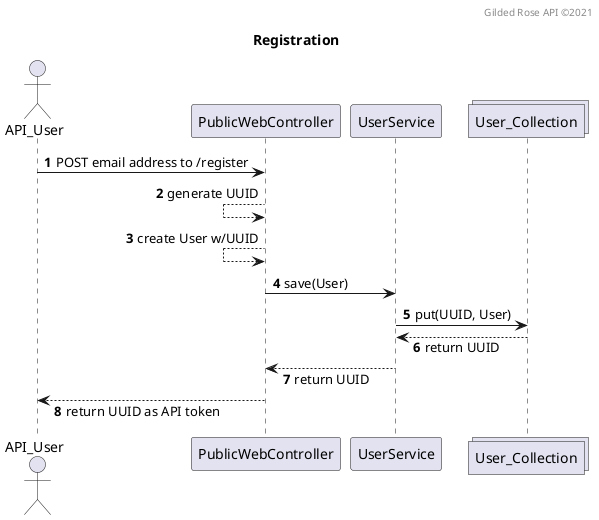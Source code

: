 @startuml
skinparam responseMessageBelowArrow true
autonumber

title Registration
header Gilded Rose API ©2021

actor API_User
participant PublicWebController
participant UserService
collections User_Collection

API_User -> PublicWebController : POST email address to /register
PublicWebController <-- PublicWebController : generate UUID
PublicWebController <-- PublicWebController : create User w/UUID
PublicWebController -> UserService : save(User)
UserService -> User_Collection : put(UUID, User)
UserService <-- User_Collection : return UUID
PublicWebController <-- UserService : return UUID
API_User <-- PublicWebController : return UUID as API token
@enduml

